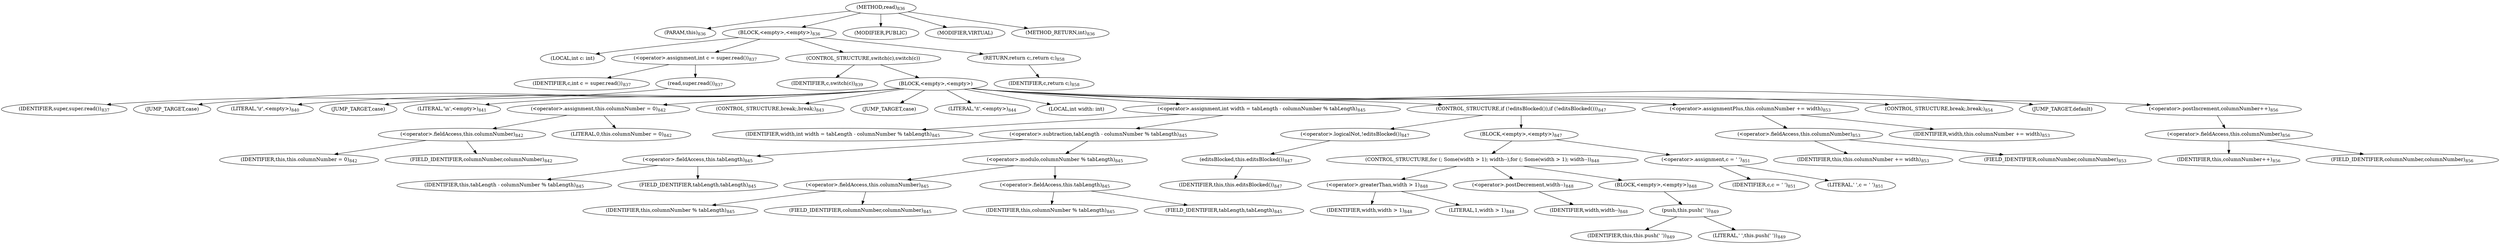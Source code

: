 digraph "read" {  
"1967" [label = <(METHOD,read)<SUB>836</SUB>> ]
"189" [label = <(PARAM,this)<SUB>836</SUB>> ]
"1968" [label = <(BLOCK,&lt;empty&gt;,&lt;empty&gt;)<SUB>836</SUB>> ]
"1969" [label = <(LOCAL,int c: int)> ]
"1970" [label = <(&lt;operator&gt;.assignment,int c = super.read())<SUB>837</SUB>> ]
"1971" [label = <(IDENTIFIER,c,int c = super.read())<SUB>837</SUB>> ]
"1972" [label = <(read,super.read())<SUB>837</SUB>> ]
"1973" [label = <(IDENTIFIER,super,super.read())<SUB>837</SUB>> ]
"1974" [label = <(CONTROL_STRUCTURE,switch(c),switch(c))> ]
"1975" [label = <(IDENTIFIER,c,switch(c))<SUB>839</SUB>> ]
"1976" [label = <(BLOCK,&lt;empty&gt;,&lt;empty&gt;)> ]
"1977" [label = <(JUMP_TARGET,case)> ]
"1978" [label = <(LITERAL,'\r',&lt;empty&gt;)<SUB>840</SUB>> ]
"1979" [label = <(JUMP_TARGET,case)> ]
"1980" [label = <(LITERAL,'\n',&lt;empty&gt;)<SUB>841</SUB>> ]
"1981" [label = <(&lt;operator&gt;.assignment,this.columnNumber = 0)<SUB>842</SUB>> ]
"1982" [label = <(&lt;operator&gt;.fieldAccess,this.columnNumber)<SUB>842</SUB>> ]
"1983" [label = <(IDENTIFIER,this,this.columnNumber = 0)<SUB>842</SUB>> ]
"1984" [label = <(FIELD_IDENTIFIER,columnNumber,columnNumber)<SUB>842</SUB>> ]
"1985" [label = <(LITERAL,0,this.columnNumber = 0)<SUB>842</SUB>> ]
"1986" [label = <(CONTROL_STRUCTURE,break;,break;)<SUB>843</SUB>> ]
"1987" [label = <(JUMP_TARGET,case)> ]
"1988" [label = <(LITERAL,'\t',&lt;empty&gt;)<SUB>844</SUB>> ]
"1989" [label = <(LOCAL,int width: int)> ]
"1990" [label = <(&lt;operator&gt;.assignment,int width = tabLength - columnNumber % tabLength)<SUB>845</SUB>> ]
"1991" [label = <(IDENTIFIER,width,int width = tabLength - columnNumber % tabLength)<SUB>845</SUB>> ]
"1992" [label = <(&lt;operator&gt;.subtraction,tabLength - columnNumber % tabLength)<SUB>845</SUB>> ]
"1993" [label = <(&lt;operator&gt;.fieldAccess,this.tabLength)<SUB>845</SUB>> ]
"1994" [label = <(IDENTIFIER,this,tabLength - columnNumber % tabLength)<SUB>845</SUB>> ]
"1995" [label = <(FIELD_IDENTIFIER,tabLength,tabLength)<SUB>845</SUB>> ]
"1996" [label = <(&lt;operator&gt;.modulo,columnNumber % tabLength)<SUB>845</SUB>> ]
"1997" [label = <(&lt;operator&gt;.fieldAccess,this.columnNumber)<SUB>845</SUB>> ]
"1998" [label = <(IDENTIFIER,this,columnNumber % tabLength)<SUB>845</SUB>> ]
"1999" [label = <(FIELD_IDENTIFIER,columnNumber,columnNumber)<SUB>845</SUB>> ]
"2000" [label = <(&lt;operator&gt;.fieldAccess,this.tabLength)<SUB>845</SUB>> ]
"2001" [label = <(IDENTIFIER,this,columnNumber % tabLength)<SUB>845</SUB>> ]
"2002" [label = <(FIELD_IDENTIFIER,tabLength,tabLength)<SUB>845</SUB>> ]
"2003" [label = <(CONTROL_STRUCTURE,if (!editsBlocked()),if (!editsBlocked()))<SUB>847</SUB>> ]
"2004" [label = <(&lt;operator&gt;.logicalNot,!editsBlocked())<SUB>847</SUB>> ]
"2005" [label = <(editsBlocked,this.editsBlocked())<SUB>847</SUB>> ]
"188" [label = <(IDENTIFIER,this,this.editsBlocked())<SUB>847</SUB>> ]
"2006" [label = <(BLOCK,&lt;empty&gt;,&lt;empty&gt;)<SUB>847</SUB>> ]
"2007" [label = <(CONTROL_STRUCTURE,for (; Some(width &gt; 1); width--),for (; Some(width &gt; 1); width--))<SUB>848</SUB>> ]
"2008" [label = <(&lt;operator&gt;.greaterThan,width &gt; 1)<SUB>848</SUB>> ]
"2009" [label = <(IDENTIFIER,width,width &gt; 1)<SUB>848</SUB>> ]
"2010" [label = <(LITERAL,1,width &gt; 1)<SUB>848</SUB>> ]
"2011" [label = <(&lt;operator&gt;.postDecrement,width--)<SUB>848</SUB>> ]
"2012" [label = <(IDENTIFIER,width,width--)<SUB>848</SUB>> ]
"2013" [label = <(BLOCK,&lt;empty&gt;,&lt;empty&gt;)<SUB>848</SUB>> ]
"2014" [label = <(push,this.push(' '))<SUB>849</SUB>> ]
"190" [label = <(IDENTIFIER,this,this.push(' '))<SUB>849</SUB>> ]
"2015" [label = <(LITERAL,' ',this.push(' '))<SUB>849</SUB>> ]
"2016" [label = <(&lt;operator&gt;.assignment,c = ' ')<SUB>851</SUB>> ]
"2017" [label = <(IDENTIFIER,c,c = ' ')<SUB>851</SUB>> ]
"2018" [label = <(LITERAL,' ',c = ' ')<SUB>851</SUB>> ]
"2019" [label = <(&lt;operator&gt;.assignmentPlus,this.columnNumber += width)<SUB>853</SUB>> ]
"2020" [label = <(&lt;operator&gt;.fieldAccess,this.columnNumber)<SUB>853</SUB>> ]
"2021" [label = <(IDENTIFIER,this,this.columnNumber += width)<SUB>853</SUB>> ]
"2022" [label = <(FIELD_IDENTIFIER,columnNumber,columnNumber)<SUB>853</SUB>> ]
"2023" [label = <(IDENTIFIER,width,this.columnNumber += width)<SUB>853</SUB>> ]
"2024" [label = <(CONTROL_STRUCTURE,break;,break;)<SUB>854</SUB>> ]
"2025" [label = <(JUMP_TARGET,default)> ]
"2026" [label = <(&lt;operator&gt;.postIncrement,columnNumber++)<SUB>856</SUB>> ]
"2027" [label = <(&lt;operator&gt;.fieldAccess,this.columnNumber)<SUB>856</SUB>> ]
"2028" [label = <(IDENTIFIER,this,columnNumber++)<SUB>856</SUB>> ]
"2029" [label = <(FIELD_IDENTIFIER,columnNumber,columnNumber)<SUB>856</SUB>> ]
"2030" [label = <(RETURN,return c;,return c;)<SUB>858</SUB>> ]
"2031" [label = <(IDENTIFIER,c,return c;)<SUB>858</SUB>> ]
"2032" [label = <(MODIFIER,PUBLIC)> ]
"2033" [label = <(MODIFIER,VIRTUAL)> ]
"2034" [label = <(METHOD_RETURN,int)<SUB>836</SUB>> ]
  "1967" -> "189" 
  "1967" -> "1968" 
  "1967" -> "2032" 
  "1967" -> "2033" 
  "1967" -> "2034" 
  "1968" -> "1969" 
  "1968" -> "1970" 
  "1968" -> "1974" 
  "1968" -> "2030" 
  "1970" -> "1971" 
  "1970" -> "1972" 
  "1972" -> "1973" 
  "1974" -> "1975" 
  "1974" -> "1976" 
  "1976" -> "1977" 
  "1976" -> "1978" 
  "1976" -> "1979" 
  "1976" -> "1980" 
  "1976" -> "1981" 
  "1976" -> "1986" 
  "1976" -> "1987" 
  "1976" -> "1988" 
  "1976" -> "1989" 
  "1976" -> "1990" 
  "1976" -> "2003" 
  "1976" -> "2019" 
  "1976" -> "2024" 
  "1976" -> "2025" 
  "1976" -> "2026" 
  "1981" -> "1982" 
  "1981" -> "1985" 
  "1982" -> "1983" 
  "1982" -> "1984" 
  "1990" -> "1991" 
  "1990" -> "1992" 
  "1992" -> "1993" 
  "1992" -> "1996" 
  "1993" -> "1994" 
  "1993" -> "1995" 
  "1996" -> "1997" 
  "1996" -> "2000" 
  "1997" -> "1998" 
  "1997" -> "1999" 
  "2000" -> "2001" 
  "2000" -> "2002" 
  "2003" -> "2004" 
  "2003" -> "2006" 
  "2004" -> "2005" 
  "2005" -> "188" 
  "2006" -> "2007" 
  "2006" -> "2016" 
  "2007" -> "2008" 
  "2007" -> "2011" 
  "2007" -> "2013" 
  "2008" -> "2009" 
  "2008" -> "2010" 
  "2011" -> "2012" 
  "2013" -> "2014" 
  "2014" -> "190" 
  "2014" -> "2015" 
  "2016" -> "2017" 
  "2016" -> "2018" 
  "2019" -> "2020" 
  "2019" -> "2023" 
  "2020" -> "2021" 
  "2020" -> "2022" 
  "2026" -> "2027" 
  "2027" -> "2028" 
  "2027" -> "2029" 
  "2030" -> "2031" 
}
